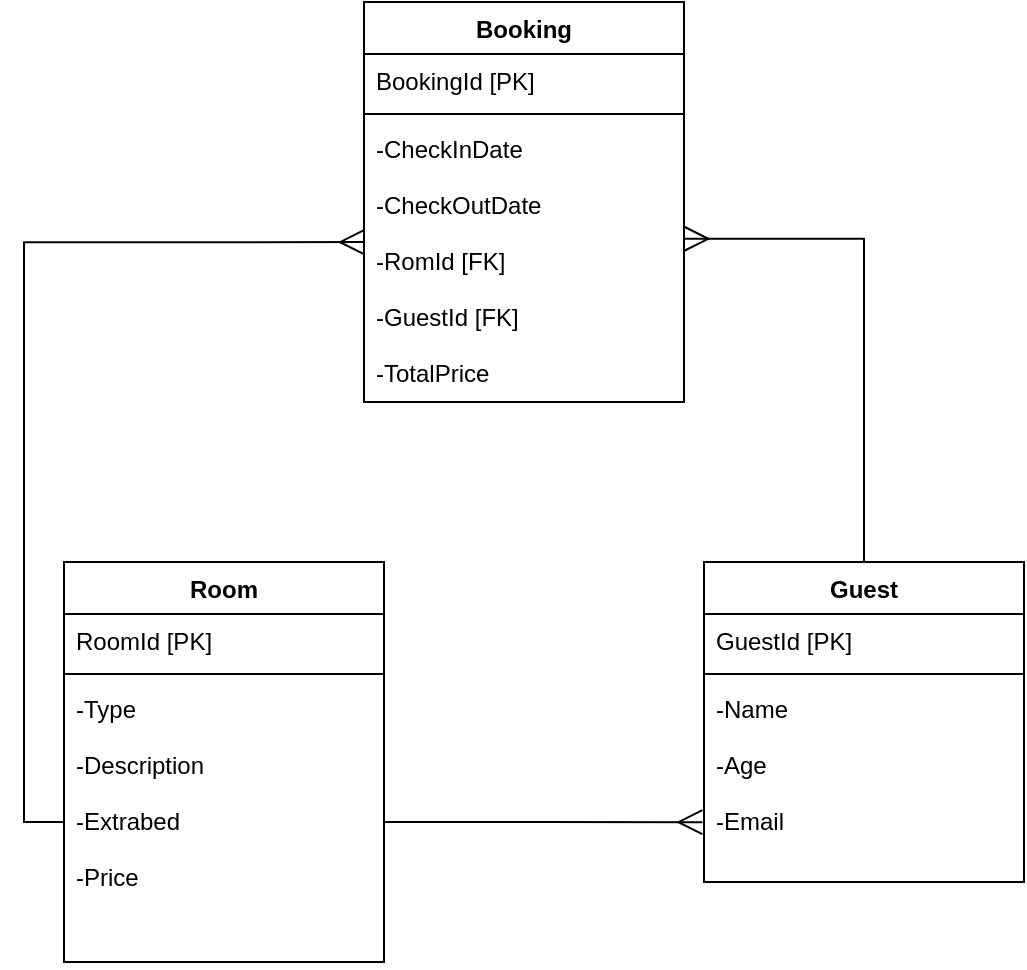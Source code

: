 <mxfile version="20.8.16" type="device"><diagram name="Page-1" id="rSlL0BT4KUcXsHyFqlQ7"><mxGraphModel dx="802" dy="2043" grid="1" gridSize="10" guides="1" tooltips="1" connect="1" arrows="1" fold="1" page="1" pageScale="1" pageWidth="850" pageHeight="1100" math="0" shadow="0"><root><mxCell id="0"/><mxCell id="1" parent="0"/><mxCell id="6ZlPXG4uRKn3xSbEDJ5Q-1" value="Room" style="swimlane;fontStyle=1;align=center;verticalAlign=top;childLayout=stackLayout;horizontal=1;startSize=26;horizontalStack=0;resizeParent=1;resizeParentMax=0;resizeLast=0;collapsible=1;marginBottom=0;" vertex="1" parent="1"><mxGeometry x="160" y="160" width="160" height="200" as="geometry"/></mxCell><mxCell id="6ZlPXG4uRKn3xSbEDJ5Q-2" value="RoomId [PK]   " style="text;strokeColor=none;fillColor=none;align=left;verticalAlign=top;spacingLeft=4;spacingRight=4;overflow=hidden;rotatable=0;points=[[0,0.5],[1,0.5]];portConstraint=eastwest;" vertex="1" parent="6ZlPXG4uRKn3xSbEDJ5Q-1"><mxGeometry y="26" width="160" height="26" as="geometry"/></mxCell><mxCell id="6ZlPXG4uRKn3xSbEDJ5Q-3" value="" style="line;strokeWidth=1;fillColor=none;align=left;verticalAlign=middle;spacingTop=-1;spacingLeft=3;spacingRight=3;rotatable=0;labelPosition=right;points=[];portConstraint=eastwest;strokeColor=inherit;" vertex="1" parent="6ZlPXG4uRKn3xSbEDJ5Q-1"><mxGeometry y="52" width="160" height="8" as="geometry"/></mxCell><mxCell id="6ZlPXG4uRKn3xSbEDJ5Q-4" value="-Type&#10;&#10;-Description&#10;&#10;-Extrabed&#10;&#10;-Price" style="text;strokeColor=none;fillColor=none;align=left;verticalAlign=top;spacingLeft=4;spacingRight=4;overflow=hidden;rotatable=0;points=[[0,0.5],[1,0.5]];portConstraint=eastwest;" vertex="1" parent="6ZlPXG4uRKn3xSbEDJ5Q-1"><mxGeometry y="60" width="160" height="140" as="geometry"/></mxCell><mxCell id="6ZlPXG4uRKn3xSbEDJ5Q-22" style="edgeStyle=orthogonalEdgeStyle;rounded=0;orthogonalLoop=1;jettySize=auto;html=1;entryX=1.001;entryY=0.417;entryDx=0;entryDy=0;entryPerimeter=0;endArrow=ERmany;endFill=0;endSize=10;" edge="1" parent="1" source="6ZlPXG4uRKn3xSbEDJ5Q-6" target="6ZlPXG4uRKn3xSbEDJ5Q-14"><mxGeometry relative="1" as="geometry"/></mxCell><mxCell id="6ZlPXG4uRKn3xSbEDJ5Q-6" value="Guest" style="swimlane;fontStyle=1;align=center;verticalAlign=top;childLayout=stackLayout;horizontal=1;startSize=26;horizontalStack=0;resizeParent=1;resizeParentMax=0;resizeLast=0;collapsible=1;marginBottom=0;" vertex="1" parent="1"><mxGeometry x="480" y="160" width="160" height="160" as="geometry"/></mxCell><mxCell id="6ZlPXG4uRKn3xSbEDJ5Q-7" value="GuestId [PK]" style="text;strokeColor=none;fillColor=none;align=left;verticalAlign=top;spacingLeft=4;spacingRight=4;overflow=hidden;rotatable=0;points=[[0,0.5],[1,0.5]];portConstraint=eastwest;" vertex="1" parent="6ZlPXG4uRKn3xSbEDJ5Q-6"><mxGeometry y="26" width="160" height="26" as="geometry"/></mxCell><mxCell id="6ZlPXG4uRKn3xSbEDJ5Q-8" value="" style="line;strokeWidth=1;fillColor=none;align=left;verticalAlign=middle;spacingTop=-1;spacingLeft=3;spacingRight=3;rotatable=0;labelPosition=right;points=[];portConstraint=eastwest;strokeColor=inherit;" vertex="1" parent="6ZlPXG4uRKn3xSbEDJ5Q-6"><mxGeometry y="52" width="160" height="8" as="geometry"/></mxCell><mxCell id="6ZlPXG4uRKn3xSbEDJ5Q-9" value="-Name&#10;&#10;-Age&#10;&#10;-Email" style="text;strokeColor=none;fillColor=none;align=left;verticalAlign=top;spacingLeft=4;spacingRight=4;overflow=hidden;rotatable=0;points=[[0,0.5],[1,0.5]];portConstraint=eastwest;" vertex="1" parent="6ZlPXG4uRKn3xSbEDJ5Q-6"><mxGeometry y="60" width="160" height="100" as="geometry"/></mxCell><mxCell id="6ZlPXG4uRKn3xSbEDJ5Q-10" style="edgeStyle=orthogonalEdgeStyle;rounded=0;orthogonalLoop=1;jettySize=auto;html=1;exitX=1;exitY=0.5;exitDx=0;exitDy=0;endArrow=ERmany;endFill=0;endSize=10;entryX=-0.005;entryY=0.701;entryDx=0;entryDy=0;entryPerimeter=0;" edge="1" parent="1" source="6ZlPXG4uRKn3xSbEDJ5Q-4" target="6ZlPXG4uRKn3xSbEDJ5Q-9"><mxGeometry relative="1" as="geometry"><mxPoint x="470" y="270" as="targetPoint"/></mxGeometry></mxCell><mxCell id="6ZlPXG4uRKn3xSbEDJ5Q-16" style="edgeStyle=orthogonalEdgeStyle;rounded=0;orthogonalLoop=1;jettySize=auto;html=1;entryX=0;entryY=0.198;entryDx=0;entryDy=0;entryPerimeter=0;endArrow=none;endFill=0;endSize=10;strokeColor=none;" edge="1" parent="1" source="6ZlPXG4uRKn3xSbEDJ5Q-11" target="6ZlPXG4uRKn3xSbEDJ5Q-9"><mxGeometry relative="1" as="geometry"/></mxCell><mxCell id="6ZlPXG4uRKn3xSbEDJ5Q-11" value="Booking" style="swimlane;fontStyle=1;align=center;verticalAlign=top;childLayout=stackLayout;horizontal=1;startSize=26;horizontalStack=0;resizeParent=1;resizeParentMax=0;resizeLast=0;collapsible=1;marginBottom=0;" vertex="1" parent="1"><mxGeometry x="310" y="-120" width="160" height="200" as="geometry"/></mxCell><mxCell id="6ZlPXG4uRKn3xSbEDJ5Q-12" value="BookingId [PK]" style="text;strokeColor=none;fillColor=none;align=left;verticalAlign=top;spacingLeft=4;spacingRight=4;overflow=hidden;rotatable=0;points=[[0,0.5],[1,0.5]];portConstraint=eastwest;" vertex="1" parent="6ZlPXG4uRKn3xSbEDJ5Q-11"><mxGeometry y="26" width="160" height="26" as="geometry"/></mxCell><mxCell id="6ZlPXG4uRKn3xSbEDJ5Q-13" value="" style="line;strokeWidth=1;fillColor=none;align=left;verticalAlign=middle;spacingTop=-1;spacingLeft=3;spacingRight=3;rotatable=0;labelPosition=right;points=[];portConstraint=eastwest;strokeColor=inherit;" vertex="1" parent="6ZlPXG4uRKn3xSbEDJ5Q-11"><mxGeometry y="52" width="160" height="8" as="geometry"/></mxCell><mxCell id="6ZlPXG4uRKn3xSbEDJ5Q-14" value="-CheckInDate&#10;&#10;-CheckOutDate&#10;&#10;-RomId [FK]&#10;&#10;-GuestId [FK]&#10;&#10;-TotalPrice" style="text;strokeColor=none;fillColor=none;align=left;verticalAlign=top;spacingLeft=4;spacingRight=4;overflow=hidden;rotatable=0;points=[[0,0.5],[1,0.5]];portConstraint=eastwest;" vertex="1" parent="6ZlPXG4uRKn3xSbEDJ5Q-11"><mxGeometry y="60" width="160" height="140" as="geometry"/></mxCell><mxCell id="6ZlPXG4uRKn3xSbEDJ5Q-19" style="edgeStyle=orthogonalEdgeStyle;rounded=0;orthogonalLoop=1;jettySize=auto;html=1;exitX=0;exitY=0.5;exitDx=0;exitDy=0;entryX=0;entryY=0.429;entryDx=0;entryDy=0;entryPerimeter=0;endArrow=ERmany;endFill=0;endSize=10;" edge="1" parent="1" source="6ZlPXG4uRKn3xSbEDJ5Q-4" target="6ZlPXG4uRKn3xSbEDJ5Q-14"><mxGeometry relative="1" as="geometry"/></mxCell></root></mxGraphModel></diagram></mxfile>